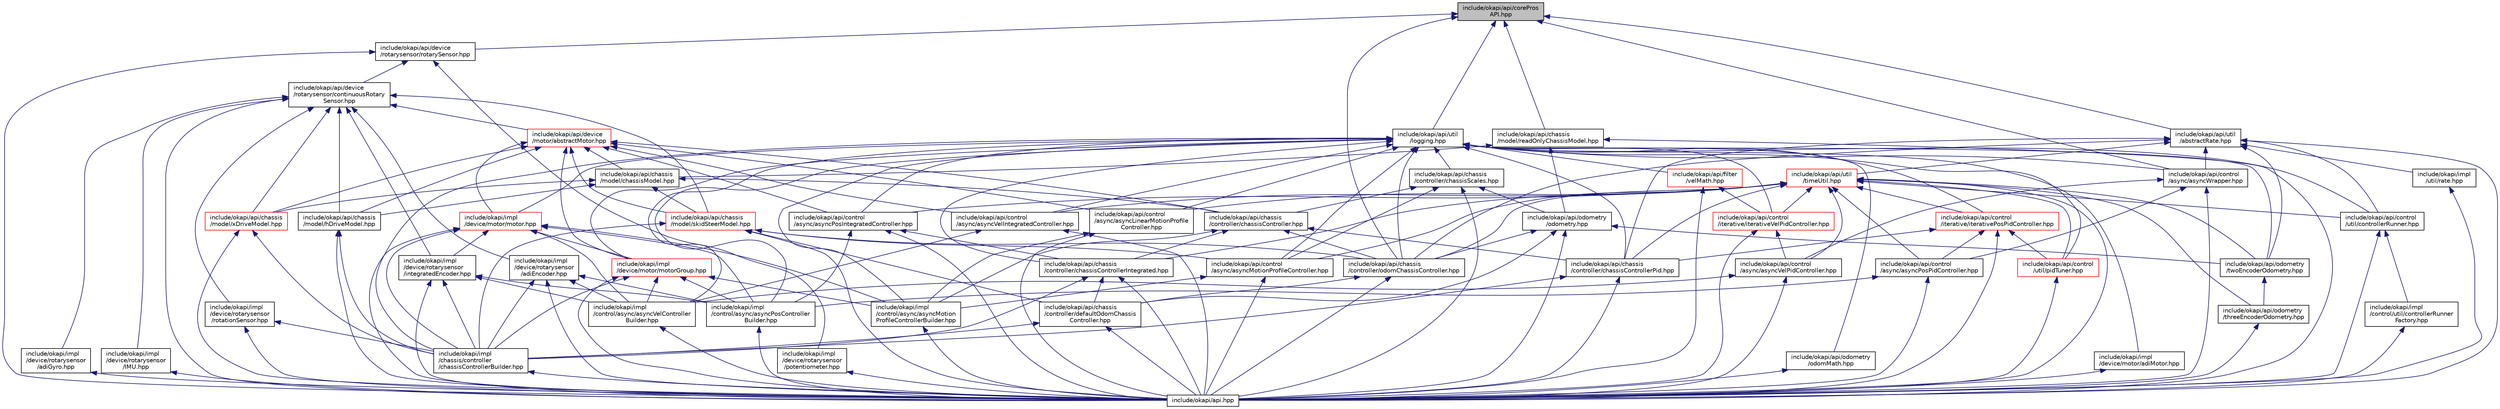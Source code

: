 digraph "include/okapi/api/coreProsAPI.hpp"
{
 // LATEX_PDF_SIZE
  edge [fontname="Helvetica",fontsize="10",labelfontname="Helvetica",labelfontsize="10"];
  node [fontname="Helvetica",fontsize="10",shape=record];
  Node1 [label="include/okapi/api/corePros\lAPI.hpp",height=0.2,width=0.4,color="black", fillcolor="grey75", style="filled", fontcolor="black",tooltip=" "];
  Node1 -> Node2 [dir="back",color="midnightblue",fontsize="10",style="solid"];
  Node2 [label="include/okapi/api/chassis\l/controller/odomChassisController.hpp",height=0.2,width=0.4,color="black", fillcolor="white", style="filled",URL="$odomChassisController_8hpp.html",tooltip=" "];
  Node2 -> Node3 [dir="back",color="midnightblue",fontsize="10",style="solid"];
  Node3 [label="include/okapi/api/chassis\l/controller/defaultOdomChassis\lController.hpp",height=0.2,width=0.4,color="black", fillcolor="white", style="filled",URL="$defaultOdomChassisController_8hpp.html",tooltip=" "];
  Node3 -> Node4 [dir="back",color="midnightblue",fontsize="10",style="solid"];
  Node4 [label="include/okapi/api.hpp",height=0.2,width=0.4,color="black", fillcolor="white", style="filled",URL="$okapi_2api_8hpp.html",tooltip=" "];
  Node3 -> Node5 [dir="back",color="midnightblue",fontsize="10",style="solid"];
  Node5 [label="include/okapi/impl\l/chassis/controller\l/chassisControllerBuilder.hpp",height=0.2,width=0.4,color="black", fillcolor="white", style="filled",URL="$chassisControllerBuilder_8hpp.html",tooltip=" "];
  Node5 -> Node4 [dir="back",color="midnightblue",fontsize="10",style="solid"];
  Node2 -> Node4 [dir="back",color="midnightblue",fontsize="10",style="solid"];
  Node1 -> Node6 [dir="back",color="midnightblue",fontsize="10",style="solid"];
  Node6 [label="include/okapi/api/chassis\l/model/readOnlyChassisModel.hpp",height=0.2,width=0.4,color="black", fillcolor="white", style="filled",URL="$readOnlyChassisModel_8hpp.html",tooltip=" "];
  Node6 -> Node7 [dir="back",color="midnightblue",fontsize="10",style="solid"];
  Node7 [label="include/okapi/api/chassis\l/model/chassisModel.hpp",height=0.2,width=0.4,color="black", fillcolor="white", style="filled",URL="$chassisModel_8hpp.html",tooltip=" "];
  Node7 -> Node8 [dir="back",color="midnightblue",fontsize="10",style="solid"];
  Node8 [label="include/okapi/api/chassis\l/controller/chassisController.hpp",height=0.2,width=0.4,color="black", fillcolor="white", style="filled",URL="$chassisController_8hpp.html",tooltip=" "];
  Node8 -> Node9 [dir="back",color="midnightblue",fontsize="10",style="solid"];
  Node9 [label="include/okapi/api/chassis\l/controller/chassisControllerIntegrated.hpp",height=0.2,width=0.4,color="black", fillcolor="white", style="filled",URL="$chassisControllerIntegrated_8hpp.html",tooltip=" "];
  Node9 -> Node3 [dir="back",color="midnightblue",fontsize="10",style="solid"];
  Node9 -> Node4 [dir="back",color="midnightblue",fontsize="10",style="solid"];
  Node9 -> Node5 [dir="back",color="midnightblue",fontsize="10",style="solid"];
  Node8 -> Node10 [dir="back",color="midnightblue",fontsize="10",style="solid"];
  Node10 [label="include/okapi/api/chassis\l/controller/chassisControllerPid.hpp",height=0.2,width=0.4,color="black", fillcolor="white", style="filled",URL="$chassisControllerPid_8hpp.html",tooltip=" "];
  Node10 -> Node4 [dir="back",color="midnightblue",fontsize="10",style="solid"];
  Node10 -> Node5 [dir="back",color="midnightblue",fontsize="10",style="solid"];
  Node8 -> Node2 [dir="back",color="midnightblue",fontsize="10",style="solid"];
  Node8 -> Node11 [dir="back",color="midnightblue",fontsize="10",style="solid"];
  Node11 [label="include/okapi/impl\l/control/async/asyncMotion\lProfileControllerBuilder.hpp",height=0.2,width=0.4,color="black", fillcolor="white", style="filled",URL="$asyncMotionProfileControllerBuilder_8hpp.html",tooltip=" "];
  Node11 -> Node4 [dir="back",color="midnightblue",fontsize="10",style="solid"];
  Node7 -> Node12 [dir="back",color="midnightblue",fontsize="10",style="solid"];
  Node12 [label="include/okapi/api/chassis\l/model/hDriveModel.hpp",height=0.2,width=0.4,color="black", fillcolor="white", style="filled",URL="$hDriveModel_8hpp.html",tooltip=" "];
  Node12 -> Node4 [dir="back",color="midnightblue",fontsize="10",style="solid"];
  Node12 -> Node5 [dir="back",color="midnightblue",fontsize="10",style="solid"];
  Node7 -> Node13 [dir="back",color="midnightblue",fontsize="10",style="solid"];
  Node13 [label="include/okapi/api/chassis\l/model/skidSteerModel.hpp",height=0.2,width=0.4,color="red", fillcolor="white", style="filled",URL="$skidSteerModel_8hpp.html",tooltip=" "];
  Node13 -> Node3 [dir="back",color="midnightblue",fontsize="10",style="solid"];
  Node13 -> Node2 [dir="back",color="midnightblue",fontsize="10",style="solid"];
  Node13 -> Node16 [dir="back",color="midnightblue",fontsize="10",style="solid"];
  Node16 [label="include/okapi/api/control\l/async/asyncMotionProfileController.hpp",height=0.2,width=0.4,color="black", fillcolor="white", style="filled",URL="$asyncMotionProfileController_8hpp.html",tooltip=" "];
  Node16 -> Node4 [dir="back",color="midnightblue",fontsize="10",style="solid"];
  Node16 -> Node11 [dir="back",color="midnightblue",fontsize="10",style="solid"];
  Node13 -> Node4 [dir="back",color="midnightblue",fontsize="10",style="solid"];
  Node13 -> Node5 [dir="back",color="midnightblue",fontsize="10",style="solid"];
  Node7 -> Node17 [dir="back",color="midnightblue",fontsize="10",style="solid"];
  Node17 [label="include/okapi/api/chassis\l/model/xDriveModel.hpp",height=0.2,width=0.4,color="red", fillcolor="white", style="filled",URL="$xDriveModel_8hpp.html",tooltip=" "];
  Node17 -> Node4 [dir="back",color="midnightblue",fontsize="10",style="solid"];
  Node17 -> Node5 [dir="back",color="midnightblue",fontsize="10",style="solid"];
  Node6 -> Node19 [dir="back",color="midnightblue",fontsize="10",style="solid"];
  Node19 [label="include/okapi/api/odometry\l/odometry.hpp",height=0.2,width=0.4,color="black", fillcolor="white", style="filled",URL="$odometry_8hpp.html",tooltip=" "];
  Node19 -> Node3 [dir="back",color="midnightblue",fontsize="10",style="solid"];
  Node19 -> Node2 [dir="back",color="midnightblue",fontsize="10",style="solid"];
  Node19 -> Node20 [dir="back",color="midnightblue",fontsize="10",style="solid"];
  Node20 [label="include/okapi/api/odometry\l/twoEncoderOdometry.hpp",height=0.2,width=0.4,color="black", fillcolor="white", style="filled",URL="$twoEncoderOdometry_8hpp.html",tooltip=" "];
  Node20 -> Node15 [dir="back",color="midnightblue",fontsize="10",style="solid"];
  Node15 [label="include/okapi/api/odometry\l/threeEncoderOdometry.hpp",height=0.2,width=0.4,color="black", fillcolor="white", style="filled",URL="$threeEncoderOdometry_8hpp.html",tooltip=" "];
  Node15 -> Node4 [dir="back",color="midnightblue",fontsize="10",style="solid"];
  Node19 -> Node4 [dir="back",color="midnightblue",fontsize="10",style="solid"];
  Node6 -> Node4 [dir="back",color="midnightblue",fontsize="10",style="solid"];
  Node1 -> Node21 [dir="back",color="midnightblue",fontsize="10",style="solid"];
  Node21 [label="include/okapi/api/control\l/async/asyncWrapper.hpp",height=0.2,width=0.4,color="black", fillcolor="white", style="filled",URL="$asyncWrapper_8hpp.html",tooltip=" "];
  Node21 -> Node22 [dir="back",color="midnightblue",fontsize="10",style="solid"];
  Node22 [label="include/okapi/api/control\l/async/asyncPosPidController.hpp",height=0.2,width=0.4,color="black", fillcolor="white", style="filled",URL="$asyncPosPidController_8hpp.html",tooltip=" "];
  Node22 -> Node4 [dir="back",color="midnightblue",fontsize="10",style="solid"];
  Node22 -> Node23 [dir="back",color="midnightblue",fontsize="10",style="solid"];
  Node23 [label="include/okapi/impl\l/control/async/asyncPosController\lBuilder.hpp",height=0.2,width=0.4,color="black", fillcolor="white", style="filled",URL="$asyncPosControllerBuilder_8hpp.html",tooltip=" "];
  Node23 -> Node4 [dir="back",color="midnightblue",fontsize="10",style="solid"];
  Node21 -> Node24 [dir="back",color="midnightblue",fontsize="10",style="solid"];
  Node24 [label="include/okapi/api/control\l/async/asyncVelPidController.hpp",height=0.2,width=0.4,color="black", fillcolor="white", style="filled",URL="$asyncVelPidController_8hpp.html",tooltip=" "];
  Node24 -> Node4 [dir="back",color="midnightblue",fontsize="10",style="solid"];
  Node24 -> Node25 [dir="back",color="midnightblue",fontsize="10",style="solid"];
  Node25 [label="include/okapi/impl\l/control/async/asyncVelController\lBuilder.hpp",height=0.2,width=0.4,color="black", fillcolor="white", style="filled",URL="$asyncVelControllerBuilder_8hpp.html",tooltip=" "];
  Node25 -> Node4 [dir="back",color="midnightblue",fontsize="10",style="solid"];
  Node21 -> Node4 [dir="back",color="midnightblue",fontsize="10",style="solid"];
  Node1 -> Node26 [dir="back",color="midnightblue",fontsize="10",style="solid"];
  Node26 [label="include/okapi/api/device\l/rotarysensor/rotarySensor.hpp",height=0.2,width=0.4,color="black", fillcolor="white", style="filled",URL="$rotarySensor_8hpp.html",tooltip=" "];
  Node26 -> Node27 [dir="back",color="midnightblue",fontsize="10",style="solid"];
  Node27 [label="include/okapi/api/device\l/rotarysensor/continuousRotary\lSensor.hpp",height=0.2,width=0.4,color="black", fillcolor="white", style="filled",URL="$continuousRotarySensor_8hpp.html",tooltip=" "];
  Node27 -> Node12 [dir="back",color="midnightblue",fontsize="10",style="solid"];
  Node27 -> Node13 [dir="back",color="midnightblue",fontsize="10",style="solid"];
  Node27 -> Node17 [dir="back",color="midnightblue",fontsize="10",style="solid"];
  Node27 -> Node28 [dir="back",color="midnightblue",fontsize="10",style="solid"];
  Node28 [label="include/okapi/api/device\l/motor/abstractMotor.hpp",height=0.2,width=0.4,color="red", fillcolor="white", style="filled",URL="$abstractMotor_8hpp.html",tooltip=" "];
  Node28 -> Node8 [dir="back",color="midnightblue",fontsize="10",style="solid"];
  Node28 -> Node7 [dir="back",color="midnightblue",fontsize="10",style="solid"];
  Node28 -> Node12 [dir="back",color="midnightblue",fontsize="10",style="solid"];
  Node28 -> Node13 [dir="back",color="midnightblue",fontsize="10",style="solid"];
  Node28 -> Node17 [dir="back",color="midnightblue",fontsize="10",style="solid"];
  Node28 -> Node29 [dir="back",color="midnightblue",fontsize="10",style="solid"];
  Node29 [label="include/okapi/api/control\l/async/asyncLinearMotionProfile\lController.hpp",height=0.2,width=0.4,color="black", fillcolor="white", style="filled",URL="$asyncLinearMotionProfileController_8hpp.html",tooltip=" "];
  Node29 -> Node4 [dir="back",color="midnightblue",fontsize="10",style="solid"];
  Node29 -> Node11 [dir="back",color="midnightblue",fontsize="10",style="solid"];
  Node28 -> Node30 [dir="back",color="midnightblue",fontsize="10",style="solid"];
  Node30 [label="include/okapi/api/control\l/async/asyncPosIntegratedController.hpp",height=0.2,width=0.4,color="black", fillcolor="white", style="filled",URL="$asyncPosIntegratedController_8hpp.html",tooltip=" "];
  Node30 -> Node9 [dir="back",color="midnightblue",fontsize="10",style="solid"];
  Node30 -> Node4 [dir="back",color="midnightblue",fontsize="10",style="solid"];
  Node30 -> Node23 [dir="back",color="midnightblue",fontsize="10",style="solid"];
  Node28 -> Node31 [dir="back",color="midnightblue",fontsize="10",style="solid"];
  Node31 [label="include/okapi/api/control\l/async/asyncVelIntegratedController.hpp",height=0.2,width=0.4,color="black", fillcolor="white", style="filled",URL="$asyncVelIntegratedController_8hpp.html",tooltip=" "];
  Node31 -> Node4 [dir="back",color="midnightblue",fontsize="10",style="solid"];
  Node31 -> Node25 [dir="back",color="midnightblue",fontsize="10",style="solid"];
  Node28 -> Node48 [dir="back",color="midnightblue",fontsize="10",style="solid"];
  Node48 [label="include/okapi/impl\l/device/motor/motor.hpp",height=0.2,width=0.4,color="red", fillcolor="white", style="filled",URL="$motor_8hpp.html",tooltip=" "];
  Node48 -> Node4 [dir="back",color="midnightblue",fontsize="10",style="solid"];
  Node48 -> Node5 [dir="back",color="midnightblue",fontsize="10",style="solid"];
  Node48 -> Node11 [dir="back",color="midnightblue",fontsize="10",style="solid"];
  Node48 -> Node23 [dir="back",color="midnightblue",fontsize="10",style="solid"];
  Node48 -> Node25 [dir="back",color="midnightblue",fontsize="10",style="solid"];
  Node48 -> Node49 [dir="back",color="midnightblue",fontsize="10",style="solid"];
  Node49 [label="include/okapi/impl\l/device/motor/motorGroup.hpp",height=0.2,width=0.4,color="red", fillcolor="white", style="filled",URL="$motorGroup_8hpp.html",tooltip=" "];
  Node49 -> Node4 [dir="back",color="midnightblue",fontsize="10",style="solid"];
  Node49 -> Node5 [dir="back",color="midnightblue",fontsize="10",style="solid"];
  Node49 -> Node11 [dir="back",color="midnightblue",fontsize="10",style="solid"];
  Node49 -> Node23 [dir="back",color="midnightblue",fontsize="10",style="solid"];
  Node49 -> Node25 [dir="back",color="midnightblue",fontsize="10",style="solid"];
  Node48 -> Node50 [dir="back",color="midnightblue",fontsize="10",style="solid"];
  Node50 [label="include/okapi/impl\l/device/rotarysensor\l/integratedEncoder.hpp",height=0.2,width=0.4,color="black", fillcolor="white", style="filled",URL="$integratedEncoder_8hpp.html",tooltip=" "];
  Node50 -> Node4 [dir="back",color="midnightblue",fontsize="10",style="solid"];
  Node50 -> Node5 [dir="back",color="midnightblue",fontsize="10",style="solid"];
  Node50 -> Node23 [dir="back",color="midnightblue",fontsize="10",style="solid"];
  Node50 -> Node25 [dir="back",color="midnightblue",fontsize="10",style="solid"];
  Node28 -> Node49 [dir="back",color="midnightblue",fontsize="10",style="solid"];
  Node27 -> Node4 [dir="back",color="midnightblue",fontsize="10",style="solid"];
  Node27 -> Node51 [dir="back",color="midnightblue",fontsize="10",style="solid"];
  Node51 [label="include/okapi/impl\l/device/rotarysensor\l/adiEncoder.hpp",height=0.2,width=0.4,color="black", fillcolor="white", style="filled",URL="$adiEncoder_8hpp.html",tooltip=" "];
  Node51 -> Node4 [dir="back",color="midnightblue",fontsize="10",style="solid"];
  Node51 -> Node5 [dir="back",color="midnightblue",fontsize="10",style="solid"];
  Node51 -> Node23 [dir="back",color="midnightblue",fontsize="10",style="solid"];
  Node51 -> Node25 [dir="back",color="midnightblue",fontsize="10",style="solid"];
  Node27 -> Node52 [dir="back",color="midnightblue",fontsize="10",style="solid"];
  Node52 [label="include/okapi/impl\l/device/rotarysensor\l/adiGyro.hpp",height=0.2,width=0.4,color="black", fillcolor="white", style="filled",URL="$adiGyro_8hpp.html",tooltip=" "];
  Node52 -> Node4 [dir="back",color="midnightblue",fontsize="10",style="solid"];
  Node27 -> Node53 [dir="back",color="midnightblue",fontsize="10",style="solid"];
  Node53 [label="include/okapi/impl\l/device/rotarysensor\l/IMU.hpp",height=0.2,width=0.4,color="black", fillcolor="white", style="filled",URL="$IMU_8hpp.html",tooltip=" "];
  Node53 -> Node4 [dir="back",color="midnightblue",fontsize="10",style="solid"];
  Node27 -> Node50 [dir="back",color="midnightblue",fontsize="10",style="solid"];
  Node27 -> Node54 [dir="back",color="midnightblue",fontsize="10",style="solid"];
  Node54 [label="include/okapi/impl\l/device/rotarysensor\l/rotationSensor.hpp",height=0.2,width=0.4,color="black", fillcolor="white", style="filled",URL="$rotationSensor_8hpp.html",tooltip=" "];
  Node54 -> Node4 [dir="back",color="midnightblue",fontsize="10",style="solid"];
  Node54 -> Node5 [dir="back",color="midnightblue",fontsize="10",style="solid"];
  Node26 -> Node4 [dir="back",color="midnightblue",fontsize="10",style="solid"];
  Node26 -> Node55 [dir="back",color="midnightblue",fontsize="10",style="solid"];
  Node55 [label="include/okapi/impl\l/device/rotarysensor\l/potentiometer.hpp",height=0.2,width=0.4,color="black", fillcolor="white", style="filled",URL="$potentiometer_8hpp.html",tooltip=" "];
  Node55 -> Node4 [dir="back",color="midnightblue",fontsize="10",style="solid"];
  Node1 -> Node56 [dir="back",color="midnightblue",fontsize="10",style="solid"];
  Node56 [label="include/okapi/api/util\l/abstractRate.hpp",height=0.2,width=0.4,color="black", fillcolor="white", style="filled",URL="$abstractRate_8hpp.html",tooltip=" "];
  Node56 -> Node10 [dir="back",color="midnightblue",fontsize="10",style="solid"];
  Node56 -> Node2 [dir="back",color="midnightblue",fontsize="10",style="solid"];
  Node56 -> Node21 [dir="back",color="midnightblue",fontsize="10",style="solid"];
  Node56 -> Node42 [dir="back",color="midnightblue",fontsize="10",style="solid"];
  Node42 [label="include/okapi/api/control\l/util/controllerRunner.hpp",height=0.2,width=0.4,color="black", fillcolor="white", style="filled",URL="$controllerRunner_8hpp.html",tooltip=" "];
  Node42 -> Node4 [dir="back",color="midnightblue",fontsize="10",style="solid"];
  Node42 -> Node43 [dir="back",color="midnightblue",fontsize="10",style="solid"];
  Node43 [label="include/okapi/impl\l/control/util/controllerRunner\lFactory.hpp",height=0.2,width=0.4,color="black", fillcolor="white", style="filled",URL="$controllerRunnerFactory_8hpp.html",tooltip=" "];
  Node43 -> Node4 [dir="back",color="midnightblue",fontsize="10",style="solid"];
  Node56 -> Node20 [dir="back",color="midnightblue",fontsize="10",style="solid"];
  Node56 -> Node57 [dir="back",color="midnightblue",fontsize="10",style="solid"];
  Node57 [label="include/okapi/api/util\l/timeUtil.hpp",height=0.2,width=0.4,color="red", fillcolor="white", style="filled",URL="$timeUtil_8hpp.html",tooltip=" "];
  Node57 -> Node9 [dir="back",color="midnightblue",fontsize="10",style="solid"];
  Node57 -> Node10 [dir="back",color="midnightblue",fontsize="10",style="solid"];
  Node57 -> Node2 [dir="back",color="midnightblue",fontsize="10",style="solid"];
  Node57 -> Node29 [dir="back",color="midnightblue",fontsize="10",style="solid"];
  Node57 -> Node16 [dir="back",color="midnightblue",fontsize="10",style="solid"];
  Node57 -> Node30 [dir="back",color="midnightblue",fontsize="10",style="solid"];
  Node57 -> Node22 [dir="back",color="midnightblue",fontsize="10",style="solid"];
  Node57 -> Node31 [dir="back",color="midnightblue",fontsize="10",style="solid"];
  Node57 -> Node24 [dir="back",color="midnightblue",fontsize="10",style="solid"];
  Node57 -> Node38 [dir="back",color="midnightblue",fontsize="10",style="solid"];
  Node38 [label="include/okapi/api/control\l/iterative/iterativePosPidController.hpp",height=0.2,width=0.4,color="red", fillcolor="white", style="filled",URL="$iterativePosPidController_8hpp.html",tooltip=" "];
  Node38 -> Node10 [dir="back",color="midnightblue",fontsize="10",style="solid"];
  Node38 -> Node22 [dir="back",color="midnightblue",fontsize="10",style="solid"];
  Node38 -> Node39 [dir="back",color="midnightblue",fontsize="10",style="solid"];
  Node39 [label="include/okapi/api/control\l/util/pidTuner.hpp",height=0.2,width=0.4,color="red", fillcolor="white", style="filled",URL="$pidTuner_8hpp.html",tooltip=" "];
  Node39 -> Node4 [dir="back",color="midnightblue",fontsize="10",style="solid"];
  Node38 -> Node4 [dir="back",color="midnightblue",fontsize="10",style="solid"];
  Node57 -> Node41 [dir="back",color="midnightblue",fontsize="10",style="solid"];
  Node41 [label="include/okapi/api/control\l/iterative/iterativeVelPidController.hpp",height=0.2,width=0.4,color="red", fillcolor="white", style="filled",URL="$iterativeVelPidController_8hpp.html",tooltip=" "];
  Node41 -> Node24 [dir="back",color="midnightblue",fontsize="10",style="solid"];
  Node41 -> Node4 [dir="back",color="midnightblue",fontsize="10",style="solid"];
  Node57 -> Node42 [dir="back",color="midnightblue",fontsize="10",style="solid"];
  Node57 -> Node39 [dir="back",color="midnightblue",fontsize="10",style="solid"];
  Node57 -> Node15 [dir="back",color="midnightblue",fontsize="10",style="solid"];
  Node57 -> Node20 [dir="back",color="midnightblue",fontsize="10",style="solid"];
  Node57 -> Node4 [dir="back",color="midnightblue",fontsize="10",style="solid"];
  Node56 -> Node4 [dir="back",color="midnightblue",fontsize="10",style="solid"];
  Node56 -> Node60 [dir="back",color="midnightblue",fontsize="10",style="solid"];
  Node60 [label="include/okapi/impl\l/util/rate.hpp",height=0.2,width=0.4,color="black", fillcolor="white", style="filled",URL="$rate_8hpp.html",tooltip=" "];
  Node60 -> Node4 [dir="back",color="midnightblue",fontsize="10",style="solid"];
  Node1 -> Node36 [dir="back",color="midnightblue",fontsize="10",style="solid"];
  Node36 [label="include/okapi/api/util\l/logging.hpp",height=0.2,width=0.4,color="black", fillcolor="white", style="filled",URL="$logging_8hpp.html",tooltip=" "];
  Node36 -> Node9 [dir="back",color="midnightblue",fontsize="10",style="solid"];
  Node36 -> Node10 [dir="back",color="midnightblue",fontsize="10",style="solid"];
  Node36 -> Node37 [dir="back",color="midnightblue",fontsize="10",style="solid"];
  Node37 [label="include/okapi/api/chassis\l/controller/chassisScales.hpp",height=0.2,width=0.4,color="black", fillcolor="white", style="filled",URL="$chassisScales_8hpp.html",tooltip=" "];
  Node37 -> Node8 [dir="back",color="midnightblue",fontsize="10",style="solid"];
  Node37 -> Node16 [dir="back",color="midnightblue",fontsize="10",style="solid"];
  Node37 -> Node19 [dir="back",color="midnightblue",fontsize="10",style="solid"];
  Node37 -> Node4 [dir="back",color="midnightblue",fontsize="10",style="solid"];
  Node36 -> Node2 [dir="back",color="midnightblue",fontsize="10",style="solid"];
  Node36 -> Node29 [dir="back",color="midnightblue",fontsize="10",style="solid"];
  Node36 -> Node16 [dir="back",color="midnightblue",fontsize="10",style="solid"];
  Node36 -> Node30 [dir="back",color="midnightblue",fontsize="10",style="solid"];
  Node36 -> Node31 [dir="back",color="midnightblue",fontsize="10",style="solid"];
  Node36 -> Node21 [dir="back",color="midnightblue",fontsize="10",style="solid"];
  Node36 -> Node38 [dir="back",color="midnightblue",fontsize="10",style="solid"];
  Node36 -> Node41 [dir="back",color="midnightblue",fontsize="10",style="solid"];
  Node36 -> Node42 [dir="back",color="midnightblue",fontsize="10",style="solid"];
  Node36 -> Node39 [dir="back",color="midnightblue",fontsize="10",style="solid"];
  Node36 -> Node44 [dir="back",color="midnightblue",fontsize="10",style="solid"];
  Node44 [label="include/okapi/api/filter\l/velMath.hpp",height=0.2,width=0.4,color="red", fillcolor="white", style="filled",URL="$velMath_8hpp.html",tooltip=" "];
  Node44 -> Node41 [dir="back",color="midnightblue",fontsize="10",style="solid"];
  Node44 -> Node4 [dir="back",color="midnightblue",fontsize="10",style="solid"];
  Node36 -> Node46 [dir="back",color="midnightblue",fontsize="10",style="solid"];
  Node46 [label="include/okapi/api/odometry\l/odomMath.hpp",height=0.2,width=0.4,color="black", fillcolor="white", style="filled",URL="$odomMath_8hpp.html",tooltip=" "];
  Node46 -> Node4 [dir="back",color="midnightblue",fontsize="10",style="solid"];
  Node36 -> Node20 [dir="back",color="midnightblue",fontsize="10",style="solid"];
  Node36 -> Node5 [dir="back",color="midnightblue",fontsize="10",style="solid"];
  Node36 -> Node11 [dir="back",color="midnightblue",fontsize="10",style="solid"];
  Node36 -> Node23 [dir="back",color="midnightblue",fontsize="10",style="solid"];
  Node36 -> Node25 [dir="back",color="midnightblue",fontsize="10",style="solid"];
  Node36 -> Node47 [dir="back",color="midnightblue",fontsize="10",style="solid"];
  Node47 [label="include/okapi/impl\l/device/motor/adiMotor.hpp",height=0.2,width=0.4,color="black", fillcolor="white", style="filled",URL="$adiMotor_8hpp.html",tooltip=" "];
  Node47 -> Node4 [dir="back",color="midnightblue",fontsize="10",style="solid"];
  Node36 -> Node48 [dir="back",color="midnightblue",fontsize="10",style="solid"];
  Node36 -> Node49 [dir="back",color="midnightblue",fontsize="10",style="solid"];
}

